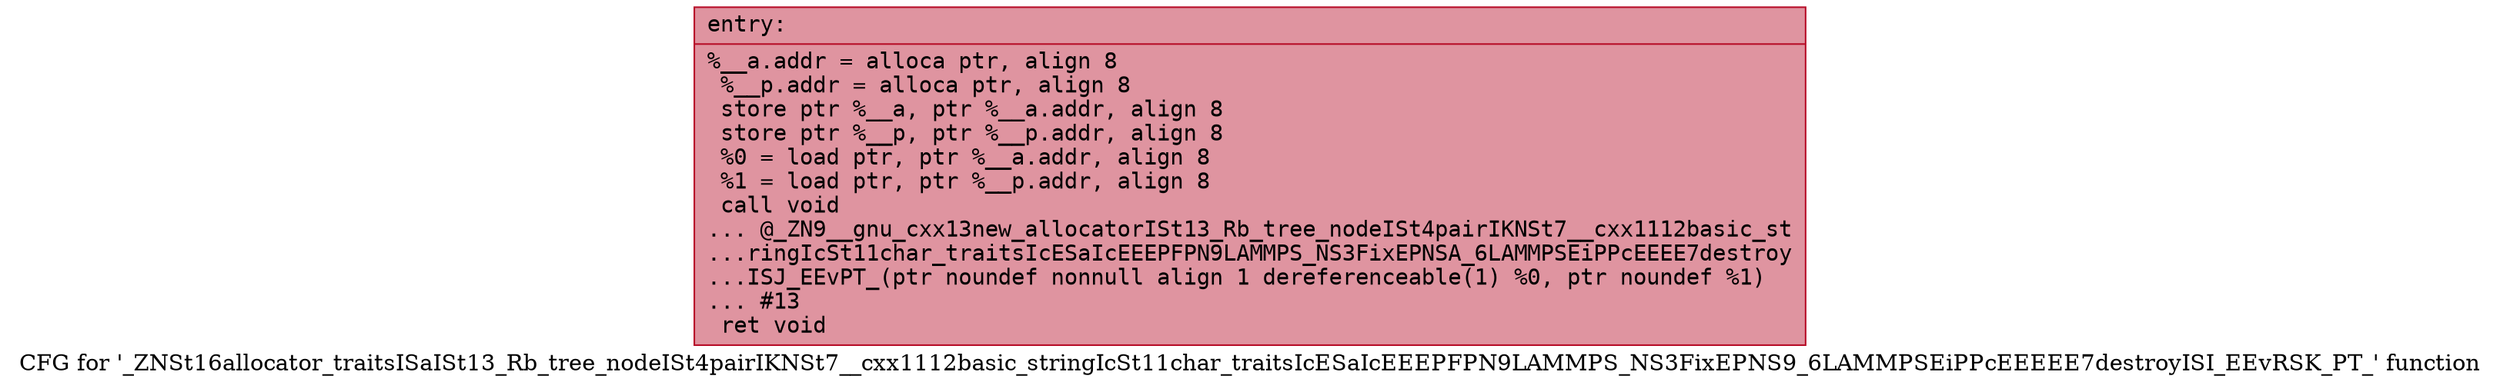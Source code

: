 digraph "CFG for '_ZNSt16allocator_traitsISaISt13_Rb_tree_nodeISt4pairIKNSt7__cxx1112basic_stringIcSt11char_traitsIcESaIcEEEPFPN9LAMMPS_NS3FixEPNS9_6LAMMPSEiPPcEEEEE7destroyISI_EEvRSK_PT_' function" {
	label="CFG for '_ZNSt16allocator_traitsISaISt13_Rb_tree_nodeISt4pairIKNSt7__cxx1112basic_stringIcSt11char_traitsIcESaIcEEEPFPN9LAMMPS_NS3FixEPNS9_6LAMMPSEiPPcEEEEE7destroyISI_EEvRSK_PT_' function";

	Node0x561f1646c170 [shape=record,color="#b70d28ff", style=filled, fillcolor="#b70d2870" fontname="Courier",label="{entry:\l|  %__a.addr = alloca ptr, align 8\l  %__p.addr = alloca ptr, align 8\l  store ptr %__a, ptr %__a.addr, align 8\l  store ptr %__p, ptr %__p.addr, align 8\l  %0 = load ptr, ptr %__a.addr, align 8\l  %1 = load ptr, ptr %__p.addr, align 8\l  call void\l... @_ZN9__gnu_cxx13new_allocatorISt13_Rb_tree_nodeISt4pairIKNSt7__cxx1112basic_st\l...ringIcSt11char_traitsIcESaIcEEEPFPN9LAMMPS_NS3FixEPNSA_6LAMMPSEiPPcEEEE7destroy\l...ISJ_EEvPT_(ptr noundef nonnull align 1 dereferenceable(1) %0, ptr noundef %1)\l... #13\l  ret void\l}"];
}

